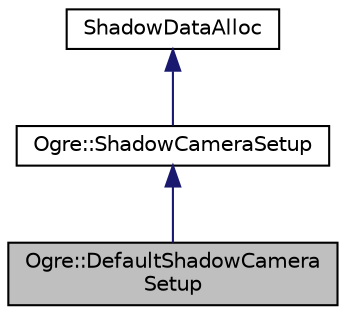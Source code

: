 digraph "Ogre::DefaultShadowCameraSetup"
{
  bgcolor="transparent";
  edge [fontname="Helvetica",fontsize="10",labelfontname="Helvetica",labelfontsize="10"];
  node [fontname="Helvetica",fontsize="10",shape=record];
  Node0 [label="Ogre::DefaultShadowCamera\lSetup",height=0.2,width=0.4,color="black", fillcolor="grey75", style="filled", fontcolor="black"];
  Node1 -> Node0 [dir="back",color="midnightblue",fontsize="10",style="solid",fontname="Helvetica"];
  Node1 [label="Ogre::ShadowCameraSetup",height=0.2,width=0.4,color="black",URL="$class_ogre_1_1_shadow_camera_setup.html",tooltip="This class allows you to plug in new ways to define the camera setup when rendering and projecting sh..."];
  Node2 -> Node1 [dir="back",color="midnightblue",fontsize="10",style="solid",fontname="Helvetica"];
  Node2 [label="ShadowDataAlloc",height=0.2,width=0.4,color="black",URL="$class_ogre_1_1_allocated_object.html"];
}
